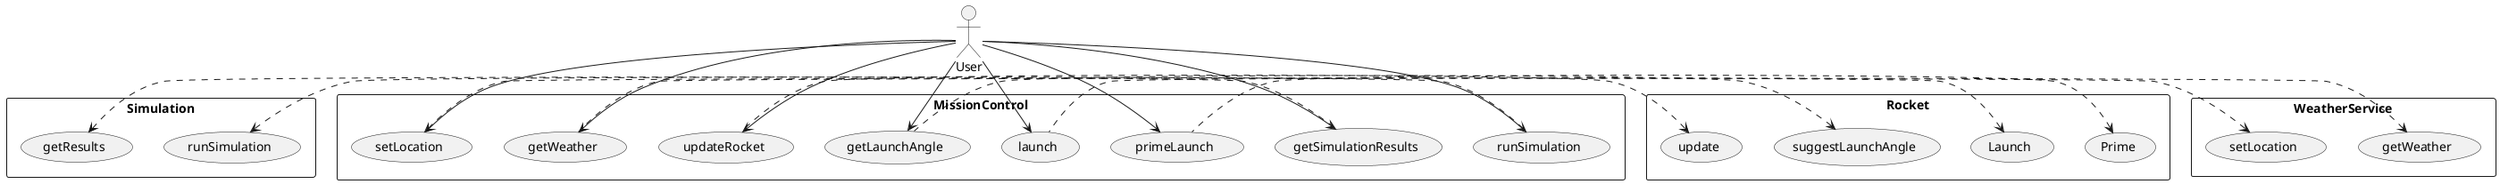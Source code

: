 @startuml use_case_diagram
skinparam packageStyle rectangle

actor User

rectangle MissionControl {
	(runSimulation) as RS
	(updateRocket) as UR
	(getWeather) as GW
	(primeLaunch) as PL
	(launch) as L
	(getLaunchAngle) as GLA
	(setLocation) as SL
	(getSimulationResults) as GSR
}

User --> RS
User --> UR
User --> GW
User --> PL
User --> L
User --> GLA
User --> SL
User --> GSR

rectangle Simulation {
	(runSimulation) <. RS
	(getResults) <. GSR
}

rectangle Rocket {
		(Prime) <. PL
		(Launch) <. L
		(suggestLaunchAngle) <. GLA
		(update) <. UR
}

rectangle WeatherService {
	(getWeather) <. GW
	(setLocation) <. SL
}
@enduml
